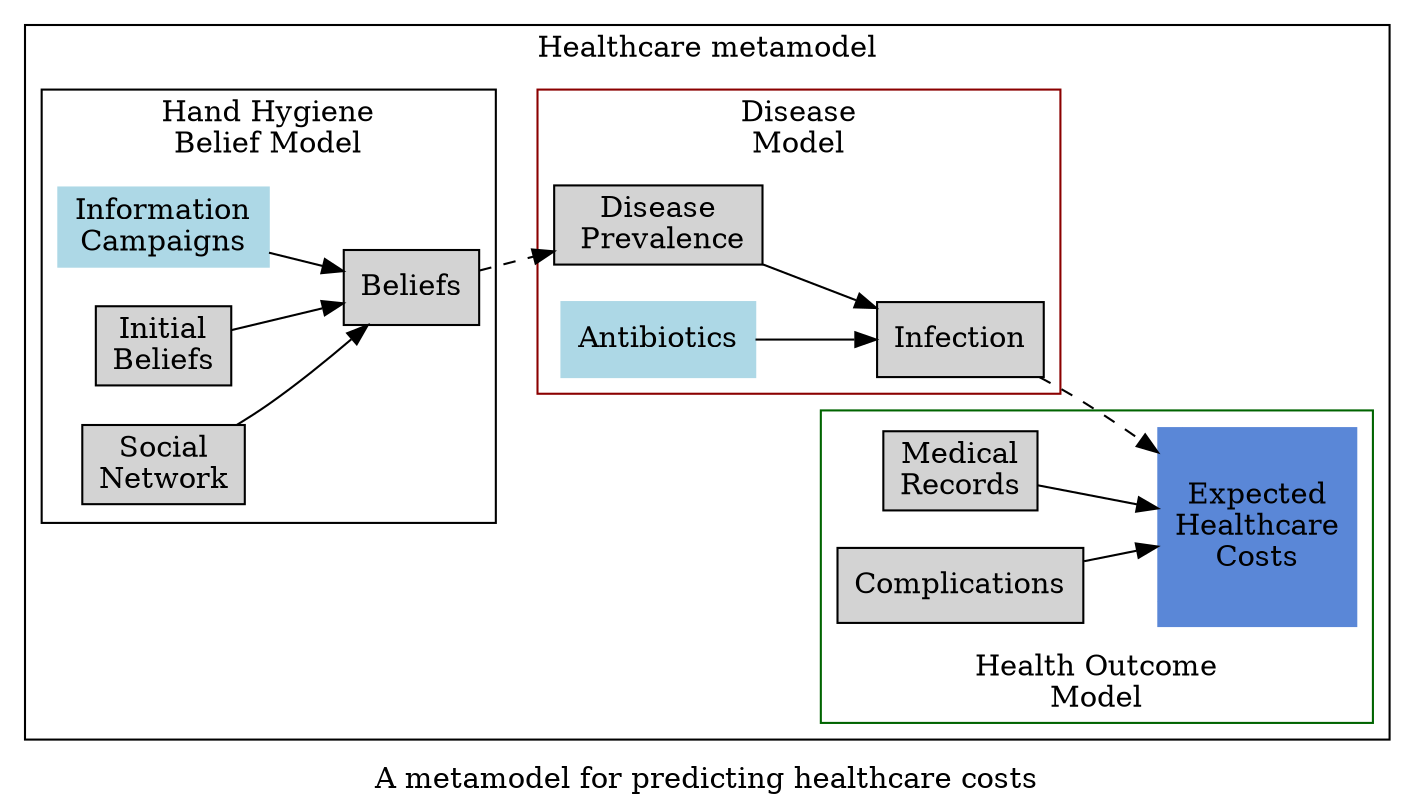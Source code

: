 digraph G {
    rankdir="LR"
 subgraph cluster_meta{
 label="Healthcare metamodel";
  subgraph cluster_0 {
    # style=filled;
    color=lightgrey;
    node [style=filled,shape=record];
    a0 -> a2;
    a1 -> a2;
    a3 -> a2;
    a0 [label="Information\nCampaigns", color="lightblue"];
    a1 [label="Initial\nBeliefs"];
    a3 [label="Social\nNetwork"];
    a2 [label="Beliefs" ];
    label = "Hand Hygiene\nBelief Model";
    color=black
    #{rank=same}
    labelloc=t
  }

  subgraph cluster_1 {
    node [style=filled, shape=box];
    a2-> Disease [style="dashed"]
    Disease -> Infection
    Antibiotics-> Infection
    #{rank=same Disease a0}
    Disease [label="Disease\n Prevalence"]
    Antibiotics [color="lightblue"]
    label = "Disease\nModel";
    color="#8b0000";
    labelloc=t
  }
  subgraph cluster_2 {
    node [style=filled, shape=box];
    Infection -> end [style="dashed"]
    MedRecord-> end
    MedRecord [label="Medical\nRecords"]
    Complications -> end
    {rank=same}
    label = "Health Outcome\nModel";
    color=darkgreen
    labelloc=b
  }
  subgraph cluster_3 {
      node [style=filled,color=lightblue,shape=box];

      label = "Cost Model";
      #style=filled;
      color=black;
    labelloc=t
  }
  end [shape=Msquare, color="#5a87d7", label="Expected\nHealthcare\nCosts"];
}
  label="A metamodel for predicting healthcare costs";
}
